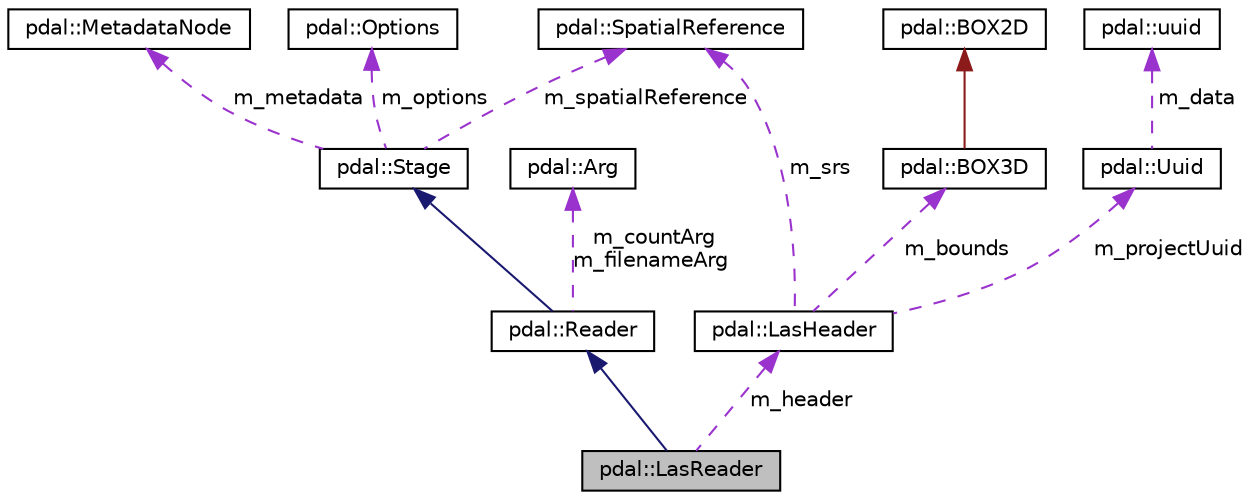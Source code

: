 digraph "pdal::LasReader"
{
  edge [fontname="Helvetica",fontsize="10",labelfontname="Helvetica",labelfontsize="10"];
  node [fontname="Helvetica",fontsize="10",shape=record];
  Node1 [label="pdal::LasReader",height=0.2,width=0.4,color="black", fillcolor="grey75", style="filled", fontcolor="black"];
  Node2 -> Node1 [dir="back",color="midnightblue",fontsize="10",style="solid",fontname="Helvetica"];
  Node2 [label="pdal::Reader",height=0.2,width=0.4,color="black", fillcolor="white", style="filled",URL="$classpdal_1_1Reader.html"];
  Node3 -> Node2 [dir="back",color="midnightblue",fontsize="10",style="solid",fontname="Helvetica"];
  Node3 [label="pdal::Stage",height=0.2,width=0.4,color="black", fillcolor="white", style="filled",URL="$classpdal_1_1Stage.html"];
  Node4 -> Node3 [dir="back",color="darkorchid3",fontsize="10",style="dashed",label=" m_metadata" ,fontname="Helvetica"];
  Node4 [label="pdal::MetadataNode",height=0.2,width=0.4,color="black", fillcolor="white", style="filled",URL="$classpdal_1_1MetadataNode.html"];
  Node5 -> Node3 [dir="back",color="darkorchid3",fontsize="10",style="dashed",label=" m_spatialReference" ,fontname="Helvetica"];
  Node5 [label="pdal::SpatialReference",height=0.2,width=0.4,color="black", fillcolor="white", style="filled",URL="$classpdal_1_1SpatialReference.html"];
  Node6 -> Node3 [dir="back",color="darkorchid3",fontsize="10",style="dashed",label=" m_options" ,fontname="Helvetica"];
  Node6 [label="pdal::Options",height=0.2,width=0.4,color="black", fillcolor="white", style="filled",URL="$classpdal_1_1Options.html"];
  Node7 -> Node2 [dir="back",color="darkorchid3",fontsize="10",style="dashed",label=" m_countArg\nm_filenameArg" ,fontname="Helvetica"];
  Node7 [label="pdal::Arg",height=0.2,width=0.4,color="black", fillcolor="white", style="filled",URL="$classpdal_1_1Arg.html"];
  Node8 -> Node1 [dir="back",color="darkorchid3",fontsize="10",style="dashed",label=" m_header" ,fontname="Helvetica"];
  Node8 [label="pdal::LasHeader",height=0.2,width=0.4,color="black", fillcolor="white", style="filled",URL="$classpdal_1_1LasHeader.html"];
  Node5 -> Node8 [dir="back",color="darkorchid3",fontsize="10",style="dashed",label=" m_srs" ,fontname="Helvetica"];
  Node9 -> Node8 [dir="back",color="darkorchid3",fontsize="10",style="dashed",label=" m_projectUuid" ,fontname="Helvetica"];
  Node9 [label="pdal::Uuid",height=0.2,width=0.4,color="black", fillcolor="white", style="filled",URL="$classpdal_1_1Uuid.html"];
  Node10 -> Node9 [dir="back",color="darkorchid3",fontsize="10",style="dashed",label=" m_data" ,fontname="Helvetica"];
  Node10 [label="pdal::uuid",height=0.2,width=0.4,color="black", fillcolor="white", style="filled",URL="$namespacepdal.html#structpdal_1_1uuid"];
  Node11 -> Node8 [dir="back",color="darkorchid3",fontsize="10",style="dashed",label=" m_bounds" ,fontname="Helvetica"];
  Node11 [label="pdal::BOX3D",height=0.2,width=0.4,color="black", fillcolor="white", style="filled",URL="$classpdal_1_1BOX3D.html"];
  Node12 -> Node11 [dir="back",color="firebrick4",fontsize="10",style="solid",fontname="Helvetica"];
  Node12 [label="pdal::BOX2D",height=0.2,width=0.4,color="black", fillcolor="white", style="filled",URL="$classpdal_1_1BOX2D.html"];
}
